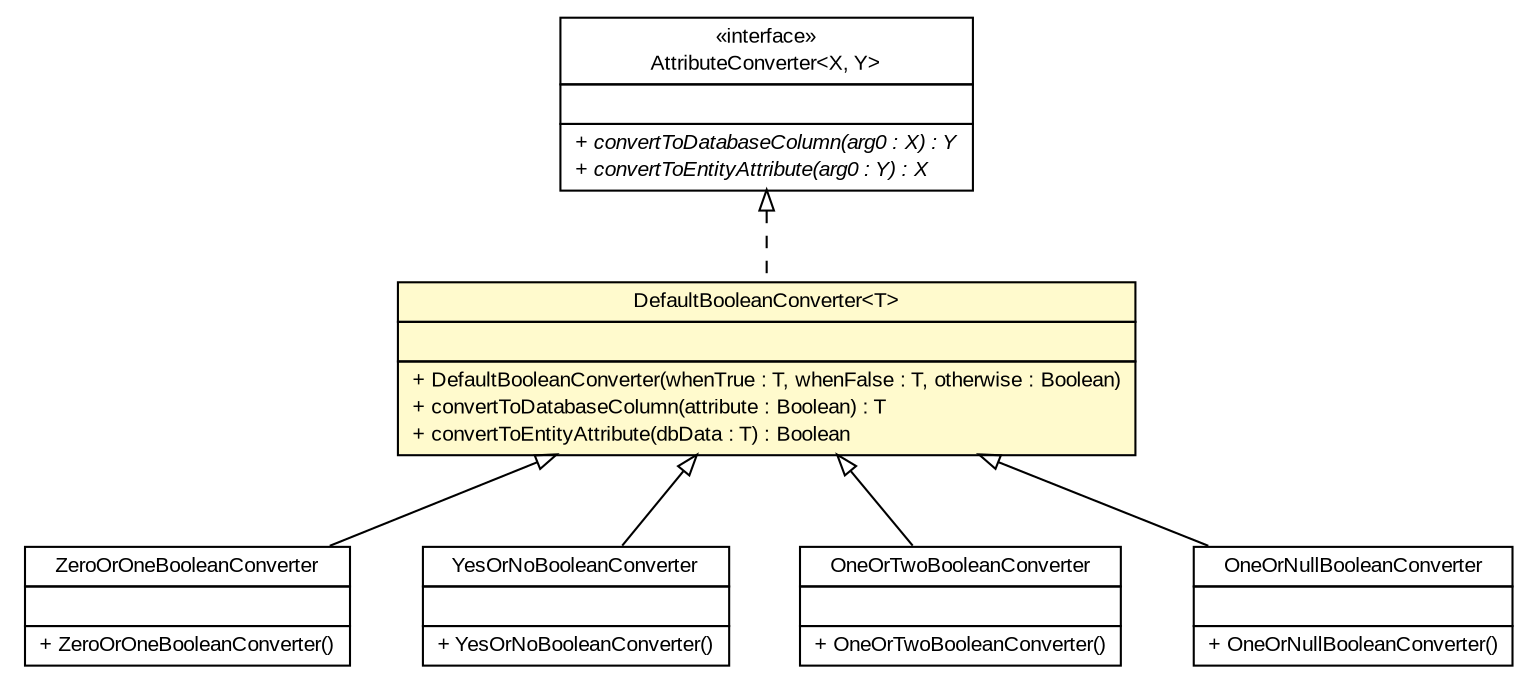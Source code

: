 #!/usr/local/bin/dot
#
# Class diagram 
# Generated by UMLGraph version R5_6 (http://www.umlgraph.org/)
#

digraph G {
	edge [fontname="arial",fontsize=10,labelfontname="arial",labelfontsize=10];
	node [fontname="arial",fontsize=10,shape=plaintext];
	nodesep=0.25;
	ranksep=0.5;
	// br.gov.to.sefaz.persistence.converter.ZeroOrOneBooleanConverter
	c483200 [label=<<table title="br.gov.to.sefaz.persistence.converter.ZeroOrOneBooleanConverter" border="0" cellborder="1" cellspacing="0" cellpadding="2" port="p" href="./ZeroOrOneBooleanConverter.html">
		<tr><td><table border="0" cellspacing="0" cellpadding="1">
<tr><td align="center" balign="center"> ZeroOrOneBooleanConverter </td></tr>
		</table></td></tr>
		<tr><td><table border="0" cellspacing="0" cellpadding="1">
<tr><td align="left" balign="left">  </td></tr>
		</table></td></tr>
		<tr><td><table border="0" cellspacing="0" cellpadding="1">
<tr><td align="left" balign="left"> + ZeroOrOneBooleanConverter() </td></tr>
		</table></td></tr>
		</table>>, URL="./ZeroOrOneBooleanConverter.html", fontname="arial", fontcolor="black", fontsize=10.0];
	// br.gov.to.sefaz.persistence.converter.YesOrNoBooleanConverter
	c483201 [label=<<table title="br.gov.to.sefaz.persistence.converter.YesOrNoBooleanConverter" border="0" cellborder="1" cellspacing="0" cellpadding="2" port="p" href="./YesOrNoBooleanConverter.html">
		<tr><td><table border="0" cellspacing="0" cellpadding="1">
<tr><td align="center" balign="center"> YesOrNoBooleanConverter </td></tr>
		</table></td></tr>
		<tr><td><table border="0" cellspacing="0" cellpadding="1">
<tr><td align="left" balign="left">  </td></tr>
		</table></td></tr>
		<tr><td><table border="0" cellspacing="0" cellpadding="1">
<tr><td align="left" balign="left"> + YesOrNoBooleanConverter() </td></tr>
		</table></td></tr>
		</table>>, URL="./YesOrNoBooleanConverter.html", fontname="arial", fontcolor="black", fontsize=10.0];
	// br.gov.to.sefaz.persistence.converter.OneOrTwoBooleanConverter
	c483203 [label=<<table title="br.gov.to.sefaz.persistence.converter.OneOrTwoBooleanConverter" border="0" cellborder="1" cellspacing="0" cellpadding="2" port="p" href="./OneOrTwoBooleanConverter.html">
		<tr><td><table border="0" cellspacing="0" cellpadding="1">
<tr><td align="center" balign="center"> OneOrTwoBooleanConverter </td></tr>
		</table></td></tr>
		<tr><td><table border="0" cellspacing="0" cellpadding="1">
<tr><td align="left" balign="left">  </td></tr>
		</table></td></tr>
		<tr><td><table border="0" cellspacing="0" cellpadding="1">
<tr><td align="left" balign="left"> + OneOrTwoBooleanConverter() </td></tr>
		</table></td></tr>
		</table>>, URL="./OneOrTwoBooleanConverter.html", fontname="arial", fontcolor="black", fontsize=10.0];
	// br.gov.to.sefaz.persistence.converter.OneOrNullBooleanConverter
	c483204 [label=<<table title="br.gov.to.sefaz.persistence.converter.OneOrNullBooleanConverter" border="0" cellborder="1" cellspacing="0" cellpadding="2" port="p" href="./OneOrNullBooleanConverter.html">
		<tr><td><table border="0" cellspacing="0" cellpadding="1">
<tr><td align="center" balign="center"> OneOrNullBooleanConverter </td></tr>
		</table></td></tr>
		<tr><td><table border="0" cellspacing="0" cellpadding="1">
<tr><td align="left" balign="left">  </td></tr>
		</table></td></tr>
		<tr><td><table border="0" cellspacing="0" cellpadding="1">
<tr><td align="left" balign="left"> + OneOrNullBooleanConverter() </td></tr>
		</table></td></tr>
		</table>>, URL="./OneOrNullBooleanConverter.html", fontname="arial", fontcolor="black", fontsize=10.0];
	// br.gov.to.sefaz.persistence.converter.DefaultBooleanConverter<T>
	c483205 [label=<<table title="br.gov.to.sefaz.persistence.converter.DefaultBooleanConverter" border="0" cellborder="1" cellspacing="0" cellpadding="2" port="p" bgcolor="lemonChiffon" href="./DefaultBooleanConverter.html">
		<tr><td><table border="0" cellspacing="0" cellpadding="1">
<tr><td align="center" balign="center"> DefaultBooleanConverter&lt;T&gt; </td></tr>
		</table></td></tr>
		<tr><td><table border="0" cellspacing="0" cellpadding="1">
<tr><td align="left" balign="left">  </td></tr>
		</table></td></tr>
		<tr><td><table border="0" cellspacing="0" cellpadding="1">
<tr><td align="left" balign="left"> + DefaultBooleanConverter(whenTrue : T, whenFalse : T, otherwise : Boolean) </td></tr>
<tr><td align="left" balign="left"> + convertToDatabaseColumn(attribute : Boolean) : T </td></tr>
<tr><td align="left" balign="left"> + convertToEntityAttribute(dbData : T) : Boolean </td></tr>
		</table></td></tr>
		</table>>, URL="./DefaultBooleanConverter.html", fontname="arial", fontcolor="black", fontsize=10.0];
	//br.gov.to.sefaz.persistence.converter.ZeroOrOneBooleanConverter extends br.gov.to.sefaz.persistence.converter.DefaultBooleanConverter<java.lang.Integer>
	c483205:p -> c483200:p [dir=back,arrowtail=empty];
	//br.gov.to.sefaz.persistence.converter.YesOrNoBooleanConverter extends br.gov.to.sefaz.persistence.converter.DefaultBooleanConverter<java.lang.Character>
	c483205:p -> c483201:p [dir=back,arrowtail=empty];
	//br.gov.to.sefaz.persistence.converter.OneOrTwoBooleanConverter extends br.gov.to.sefaz.persistence.converter.DefaultBooleanConverter<java.lang.Integer>
	c483205:p -> c483203:p [dir=back,arrowtail=empty];
	//br.gov.to.sefaz.persistence.converter.OneOrNullBooleanConverter extends br.gov.to.sefaz.persistence.converter.DefaultBooleanConverter<java.lang.Integer>
	c483205:p -> c483204:p [dir=back,arrowtail=empty];
	//br.gov.to.sefaz.persistence.converter.DefaultBooleanConverter<T> implements javax.persistence.AttributeConverter<X, Y>
	c484118:p -> c483205:p [dir=back,arrowtail=empty,style=dashed];
	// javax.persistence.AttributeConverter<X, Y>
	c484118 [label=<<table title="javax.persistence.AttributeConverter" border="0" cellborder="1" cellspacing="0" cellpadding="2" port="p" href="http://java.sun.com/j2se/1.4.2/docs/api/javax/persistence/AttributeConverter.html">
		<tr><td><table border="0" cellspacing="0" cellpadding="1">
<tr><td align="center" balign="center"> &#171;interface&#187; </td></tr>
<tr><td align="center" balign="center"> AttributeConverter&lt;X, Y&gt; </td></tr>
		</table></td></tr>
		<tr><td><table border="0" cellspacing="0" cellpadding="1">
<tr><td align="left" balign="left">  </td></tr>
		</table></td></tr>
		<tr><td><table border="0" cellspacing="0" cellpadding="1">
<tr><td align="left" balign="left"><font face="arial italic" point-size="10.0"> + convertToDatabaseColumn(arg0 : X) : Y </font></td></tr>
<tr><td align="left" balign="left"><font face="arial italic" point-size="10.0"> + convertToEntityAttribute(arg0 : Y) : X </font></td></tr>
		</table></td></tr>
		</table>>, URL="http://java.sun.com/j2se/1.4.2/docs/api/javax/persistence/AttributeConverter.html", fontname="arial", fontcolor="black", fontsize=10.0];
}

